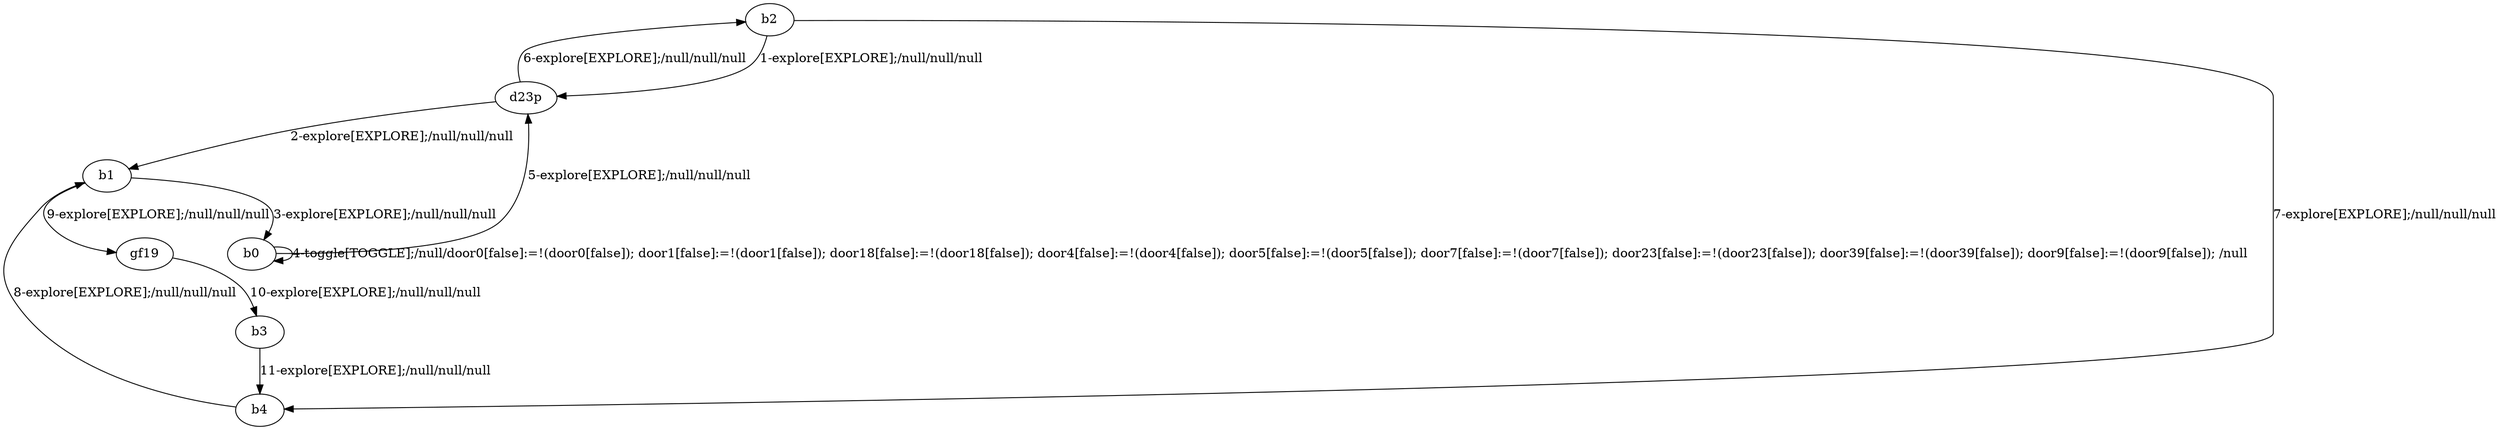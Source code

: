 # Total number of goals covered by this test: 1
# gf19 --> b3

digraph g {
"b2" -> "d23p" [label = "1-explore[EXPLORE];/null/null/null"];
"d23p" -> "b1" [label = "2-explore[EXPLORE];/null/null/null"];
"b1" -> "b0" [label = "3-explore[EXPLORE];/null/null/null"];
"b0" -> "b0" [label = "4-toggle[TOGGLE];/null/door0[false]:=!(door0[false]); door1[false]:=!(door1[false]); door18[false]:=!(door18[false]); door4[false]:=!(door4[false]); door5[false]:=!(door5[false]); door7[false]:=!(door7[false]); door23[false]:=!(door23[false]); door39[false]:=!(door39[false]); door9[false]:=!(door9[false]); /null"];
"b0" -> "d23p" [label = "5-explore[EXPLORE];/null/null/null"];
"d23p" -> "b2" [label = "6-explore[EXPLORE];/null/null/null"];
"b2" -> "b4" [label = "7-explore[EXPLORE];/null/null/null"];
"b4" -> "b1" [label = "8-explore[EXPLORE];/null/null/null"];
"b1" -> "gf19" [label = "9-explore[EXPLORE];/null/null/null"];
"gf19" -> "b3" [label = "10-explore[EXPLORE];/null/null/null"];
"b3" -> "b4" [label = "11-explore[EXPLORE];/null/null/null"];
}